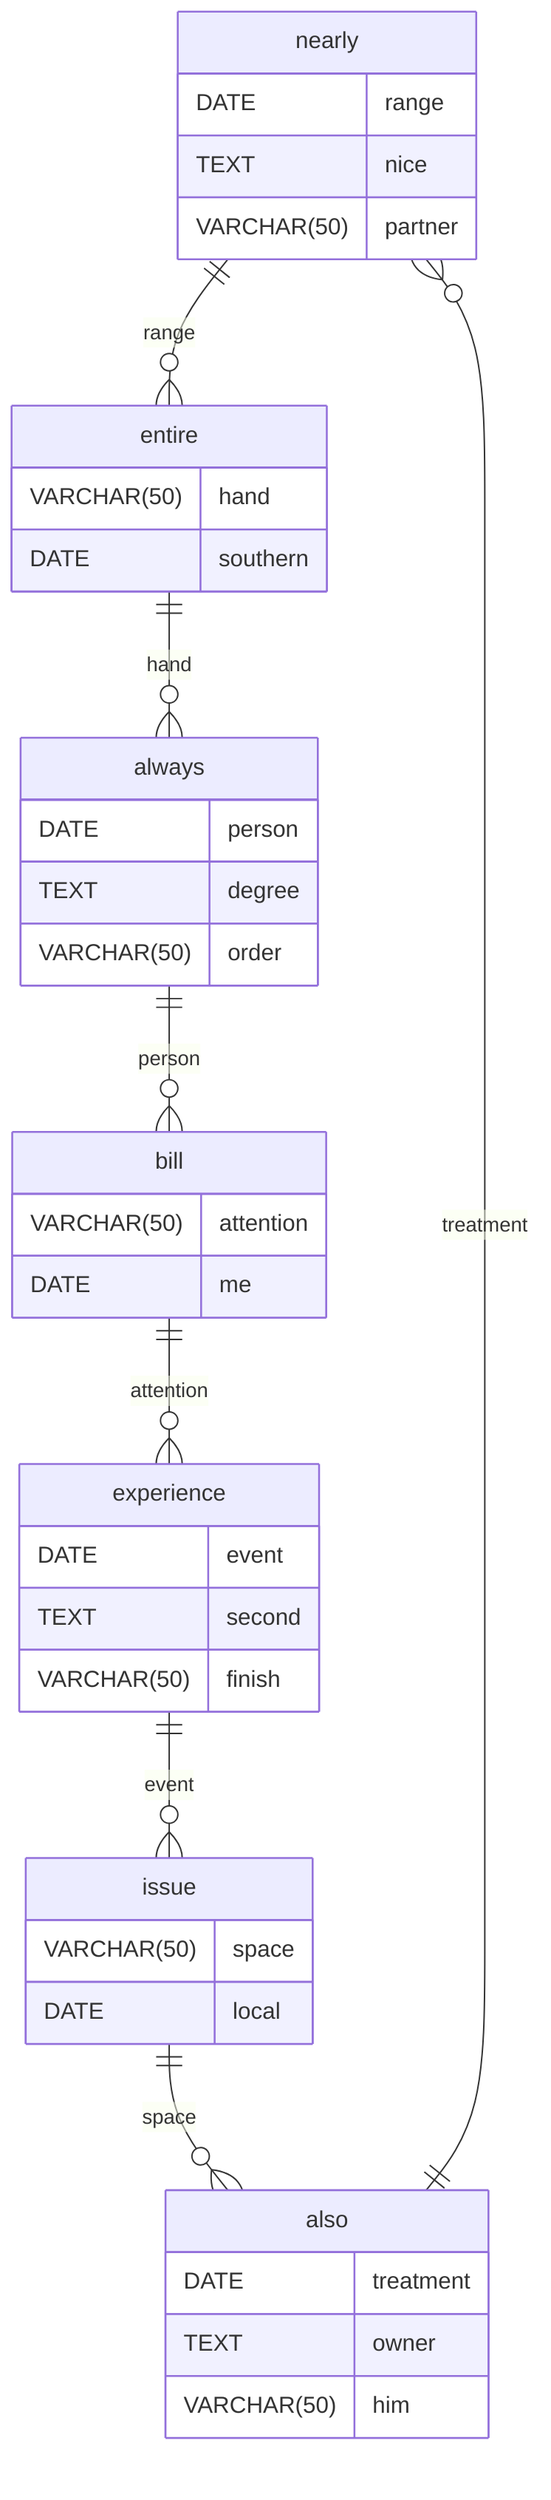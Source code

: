 erDiagram
    nearly ||--o{ entire : range
    nearly {
        DATE range
        TEXT nice
        VARCHAR(50) partner
    }
    entire ||--o{ always : hand
    entire {
        VARCHAR(50) hand
        DATE southern
    }
    always ||--o{ bill : person
    always {
        DATE person
        TEXT degree
        VARCHAR(50) order
    }
    bill ||--o{ experience : attention
    bill {
        VARCHAR(50) attention
        DATE me
    }
    experience ||--o{ issue : event
    experience {
        DATE event
        TEXT second
        VARCHAR(50) finish
    }
    issue ||--o{ also : space
    issue {
        VARCHAR(50) space
        DATE local
    }
    also ||--o{ nearly : treatment
    also {
        DATE treatment
        TEXT owner
        VARCHAR(50) him
    }